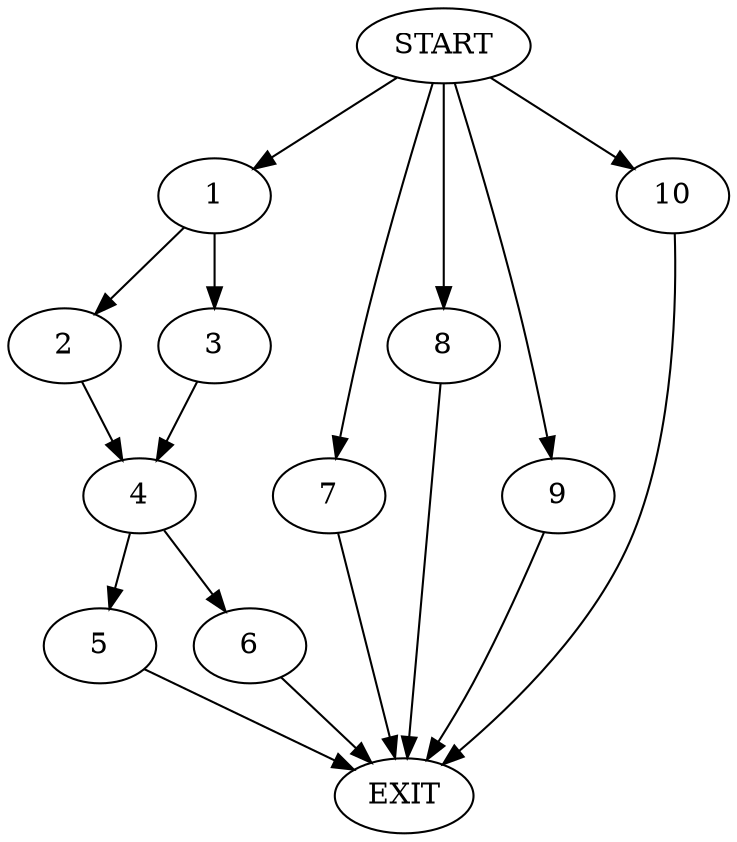 digraph {
0 [label="START"]
11 [label="EXIT"]
0 -> 1
1 -> 2
1 -> 3
2 -> 4
3 -> 4
4 -> 5
4 -> 6
6 -> 11
5 -> 11
0 -> 7
7 -> 11
0 -> 8
8 -> 11
0 -> 9
9 -> 11
0 -> 10
10 -> 11
}
